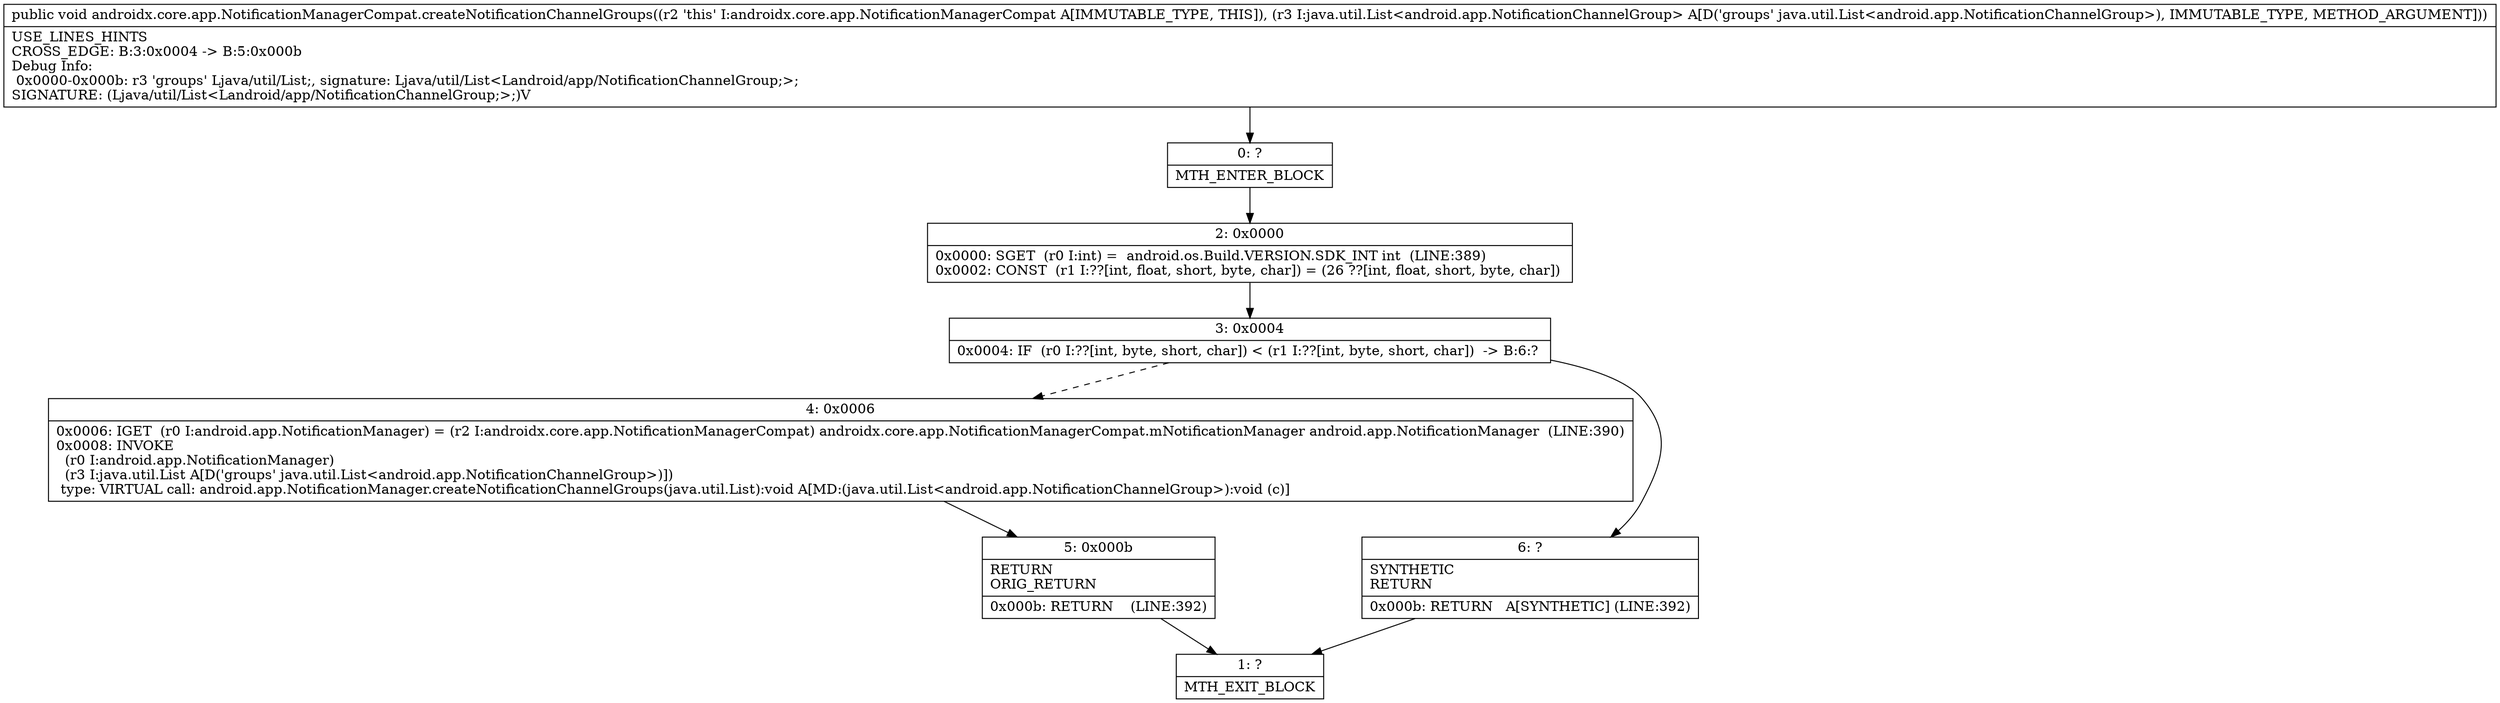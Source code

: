 digraph "CFG forandroidx.core.app.NotificationManagerCompat.createNotificationChannelGroups(Ljava\/util\/List;)V" {
Node_0 [shape=record,label="{0\:\ ?|MTH_ENTER_BLOCK\l}"];
Node_2 [shape=record,label="{2\:\ 0x0000|0x0000: SGET  (r0 I:int) =  android.os.Build.VERSION.SDK_INT int  (LINE:389)\l0x0002: CONST  (r1 I:??[int, float, short, byte, char]) = (26 ??[int, float, short, byte, char]) \l}"];
Node_3 [shape=record,label="{3\:\ 0x0004|0x0004: IF  (r0 I:??[int, byte, short, char]) \< (r1 I:??[int, byte, short, char])  \-\> B:6:? \l}"];
Node_4 [shape=record,label="{4\:\ 0x0006|0x0006: IGET  (r0 I:android.app.NotificationManager) = (r2 I:androidx.core.app.NotificationManagerCompat) androidx.core.app.NotificationManagerCompat.mNotificationManager android.app.NotificationManager  (LINE:390)\l0x0008: INVOKE  \l  (r0 I:android.app.NotificationManager)\l  (r3 I:java.util.List A[D('groups' java.util.List\<android.app.NotificationChannelGroup\>)])\l type: VIRTUAL call: android.app.NotificationManager.createNotificationChannelGroups(java.util.List):void A[MD:(java.util.List\<android.app.NotificationChannelGroup\>):void (c)]\l}"];
Node_5 [shape=record,label="{5\:\ 0x000b|RETURN\lORIG_RETURN\l|0x000b: RETURN    (LINE:392)\l}"];
Node_1 [shape=record,label="{1\:\ ?|MTH_EXIT_BLOCK\l}"];
Node_6 [shape=record,label="{6\:\ ?|SYNTHETIC\lRETURN\l|0x000b: RETURN   A[SYNTHETIC] (LINE:392)\l}"];
MethodNode[shape=record,label="{public void androidx.core.app.NotificationManagerCompat.createNotificationChannelGroups((r2 'this' I:androidx.core.app.NotificationManagerCompat A[IMMUTABLE_TYPE, THIS]), (r3 I:java.util.List\<android.app.NotificationChannelGroup\> A[D('groups' java.util.List\<android.app.NotificationChannelGroup\>), IMMUTABLE_TYPE, METHOD_ARGUMENT]))  | USE_LINES_HINTS\lCROSS_EDGE: B:3:0x0004 \-\> B:5:0x000b\lDebug Info:\l  0x0000\-0x000b: r3 'groups' Ljava\/util\/List;, signature: Ljava\/util\/List\<Landroid\/app\/NotificationChannelGroup;\>;\lSIGNATURE: (Ljava\/util\/List\<Landroid\/app\/NotificationChannelGroup;\>;)V\l}"];
MethodNode -> Node_0;Node_0 -> Node_2;
Node_2 -> Node_3;
Node_3 -> Node_4[style=dashed];
Node_3 -> Node_6;
Node_4 -> Node_5;
Node_5 -> Node_1;
Node_6 -> Node_1;
}

